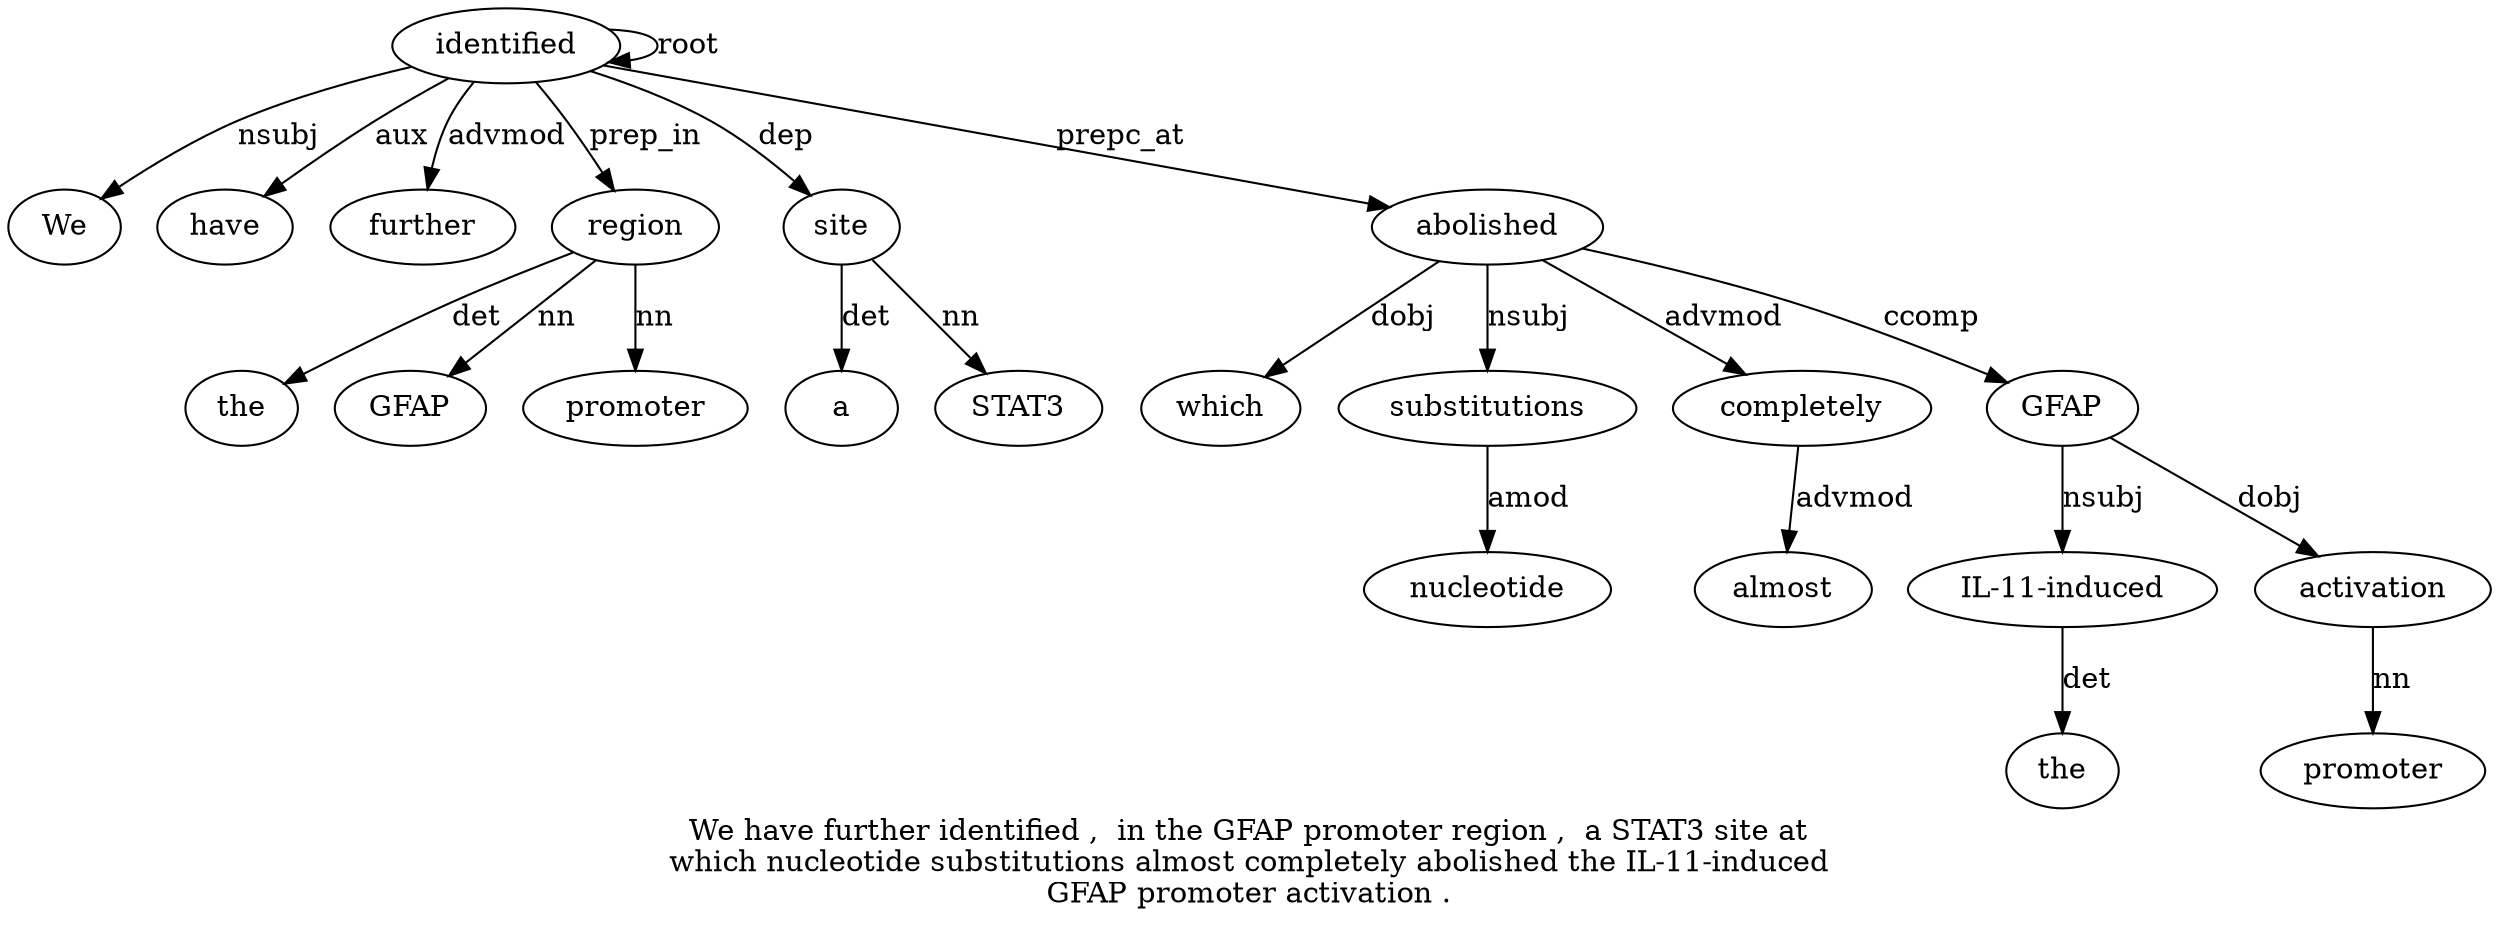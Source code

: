 digraph "We have further identified ,  in the GFAP promoter region ,  a STAT3 site at which nucleotide substitutions almost completely abolished the IL-11-induced GFAP promoter activation ." {
label="We have further identified ,  in the GFAP promoter region ,  a STAT3 site at
which nucleotide substitutions almost completely abolished the IL-11-induced
GFAP promoter activation .";
identified4 [style=filled, fillcolor=white, label=identified];
We1 [style=filled, fillcolor=white, label=We];
identified4 -> We1  [label=nsubj];
have2 [style=filled, fillcolor=white, label=have];
identified4 -> have2  [label=aux];
further3 [style=filled, fillcolor=white, label=further];
identified4 -> further3  [label=advmod];
identified4 -> identified4  [label=root];
region10 [style=filled, fillcolor=white, label=region];
the7 [style=filled, fillcolor=white, label=the];
region10 -> the7  [label=det];
GFAP8 [style=filled, fillcolor=white, label=GFAP];
region10 -> GFAP8  [label=nn];
promoter9 [style=filled, fillcolor=white, label=promoter];
region10 -> promoter9  [label=nn];
identified4 -> region10  [label=prep_in];
site14 [style=filled, fillcolor=white, label=site];
a12 [style=filled, fillcolor=white, label=a];
site14 -> a12  [label=det];
STAT31 [style=filled, fillcolor=white, label=STAT3];
site14 -> STAT31  [label=nn];
identified4 -> site14  [label=dep];
abolished21 [style=filled, fillcolor=white, label=abolished];
which16 [style=filled, fillcolor=white, label=which];
abolished21 -> which16  [label=dobj];
substitutions18 [style=filled, fillcolor=white, label=substitutions];
nucleotide17 [style=filled, fillcolor=white, label=nucleotide];
substitutions18 -> nucleotide17  [label=amod];
abolished21 -> substitutions18  [label=nsubj];
completely20 [style=filled, fillcolor=white, label=completely];
almost19 [style=filled, fillcolor=white, label=almost];
completely20 -> almost19  [label=advmod];
abolished21 -> completely20  [label=advmod];
identified4 -> abolished21  [label=prepc_at];
"IL-11-induced23" [style=filled, fillcolor=white, label="IL-11-induced"];
the22 [style=filled, fillcolor=white, label=the];
"IL-11-induced23" -> the22  [label=det];
GFAP24 [style=filled, fillcolor=white, label=GFAP];
GFAP24 -> "IL-11-induced23"  [label=nsubj];
abolished21 -> GFAP24  [label=ccomp];
activation26 [style=filled, fillcolor=white, label=activation];
promoter25 [style=filled, fillcolor=white, label=promoter];
activation26 -> promoter25  [label=nn];
GFAP24 -> activation26  [label=dobj];
}
